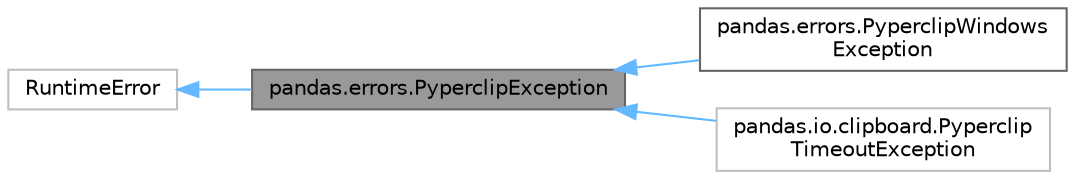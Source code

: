 digraph "pandas.errors.PyperclipException"
{
 // LATEX_PDF_SIZE
  bgcolor="transparent";
  edge [fontname=Helvetica,fontsize=10,labelfontname=Helvetica,labelfontsize=10];
  node [fontname=Helvetica,fontsize=10,shape=box,height=0.2,width=0.4];
  rankdir="LR";
  Node1 [id="Node000001",label="pandas.errors.PyperclipException",height=0.2,width=0.4,color="gray40", fillcolor="grey60", style="filled", fontcolor="black",tooltip=" "];
  Node2 -> Node1 [id="edge1_Node000001_Node000002",dir="back",color="steelblue1",style="solid",tooltip=" "];
  Node2 [id="Node000002",label="RuntimeError",height=0.2,width=0.4,color="grey75", fillcolor="white", style="filled",URL="$df/dbe/classRuntimeError.html",tooltip=" "];
  Node1 -> Node3 [id="edge2_Node000001_Node000003",dir="back",color="steelblue1",style="solid",tooltip=" "];
  Node3 [id="Node000003",label="pandas.errors.PyperclipWindows\lException",height=0.2,width=0.4,color="gray40", fillcolor="white", style="filled",URL="$df/db3/classpandas_1_1errors_1_1PyperclipWindowsException.html",tooltip=" "];
  Node1 -> Node4 [id="edge3_Node000001_Node000004",dir="back",color="steelblue1",style="solid",tooltip=" "];
  Node4 [id="Node000004",label="pandas.io.clipboard.Pyperclip\lTimeoutException",height=0.2,width=0.4,color="grey75", fillcolor="white", style="filled",URL="$dd/dd2/classpandas_1_1io_1_1clipboard_1_1PyperclipTimeoutException.html",tooltip=" "];
}
